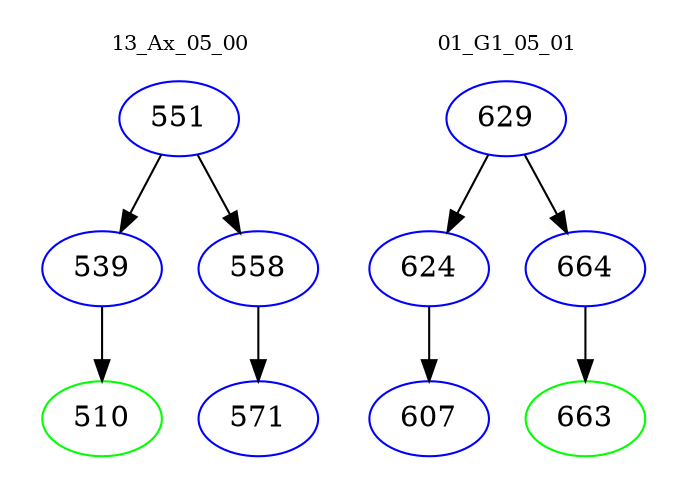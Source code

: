 digraph{
subgraph cluster_0 {
color = white
label = "13_Ax_05_00";
fontsize=10;
T0_551 [label="551", color="blue"]
T0_551 -> T0_539 [color="black"]
T0_539 [label="539", color="blue"]
T0_539 -> T0_510 [color="black"]
T0_510 [label="510", color="green"]
T0_551 -> T0_558 [color="black"]
T0_558 [label="558", color="blue"]
T0_558 -> T0_571 [color="black"]
T0_571 [label="571", color="blue"]
}
subgraph cluster_1 {
color = white
label = "01_G1_05_01";
fontsize=10;
T1_629 [label="629", color="blue"]
T1_629 -> T1_624 [color="black"]
T1_624 [label="624", color="blue"]
T1_624 -> T1_607 [color="black"]
T1_607 [label="607", color="blue"]
T1_629 -> T1_664 [color="black"]
T1_664 [label="664", color="blue"]
T1_664 -> T1_663 [color="black"]
T1_663 [label="663", color="green"]
}
}
